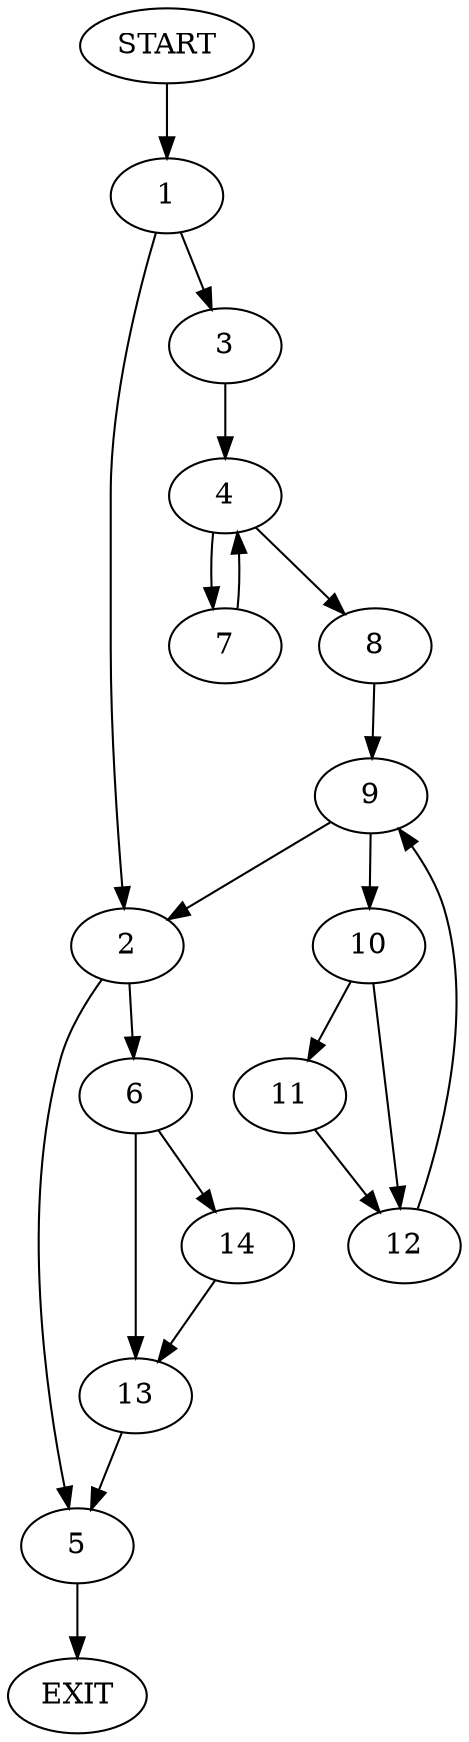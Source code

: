 digraph {
0 [label="START"]
15 [label="EXIT"]
0 -> 1
1 -> 2
1 -> 3
3 -> 4
2 -> 5
2 -> 6
4 -> 7
4 -> 8
7 -> 4
8 -> 9
9 -> 2
9 -> 10
10 -> 11
10 -> 12
11 -> 12
12 -> 9
5 -> 15
6 -> 13
6 -> 14
13 -> 5
14 -> 13
}
